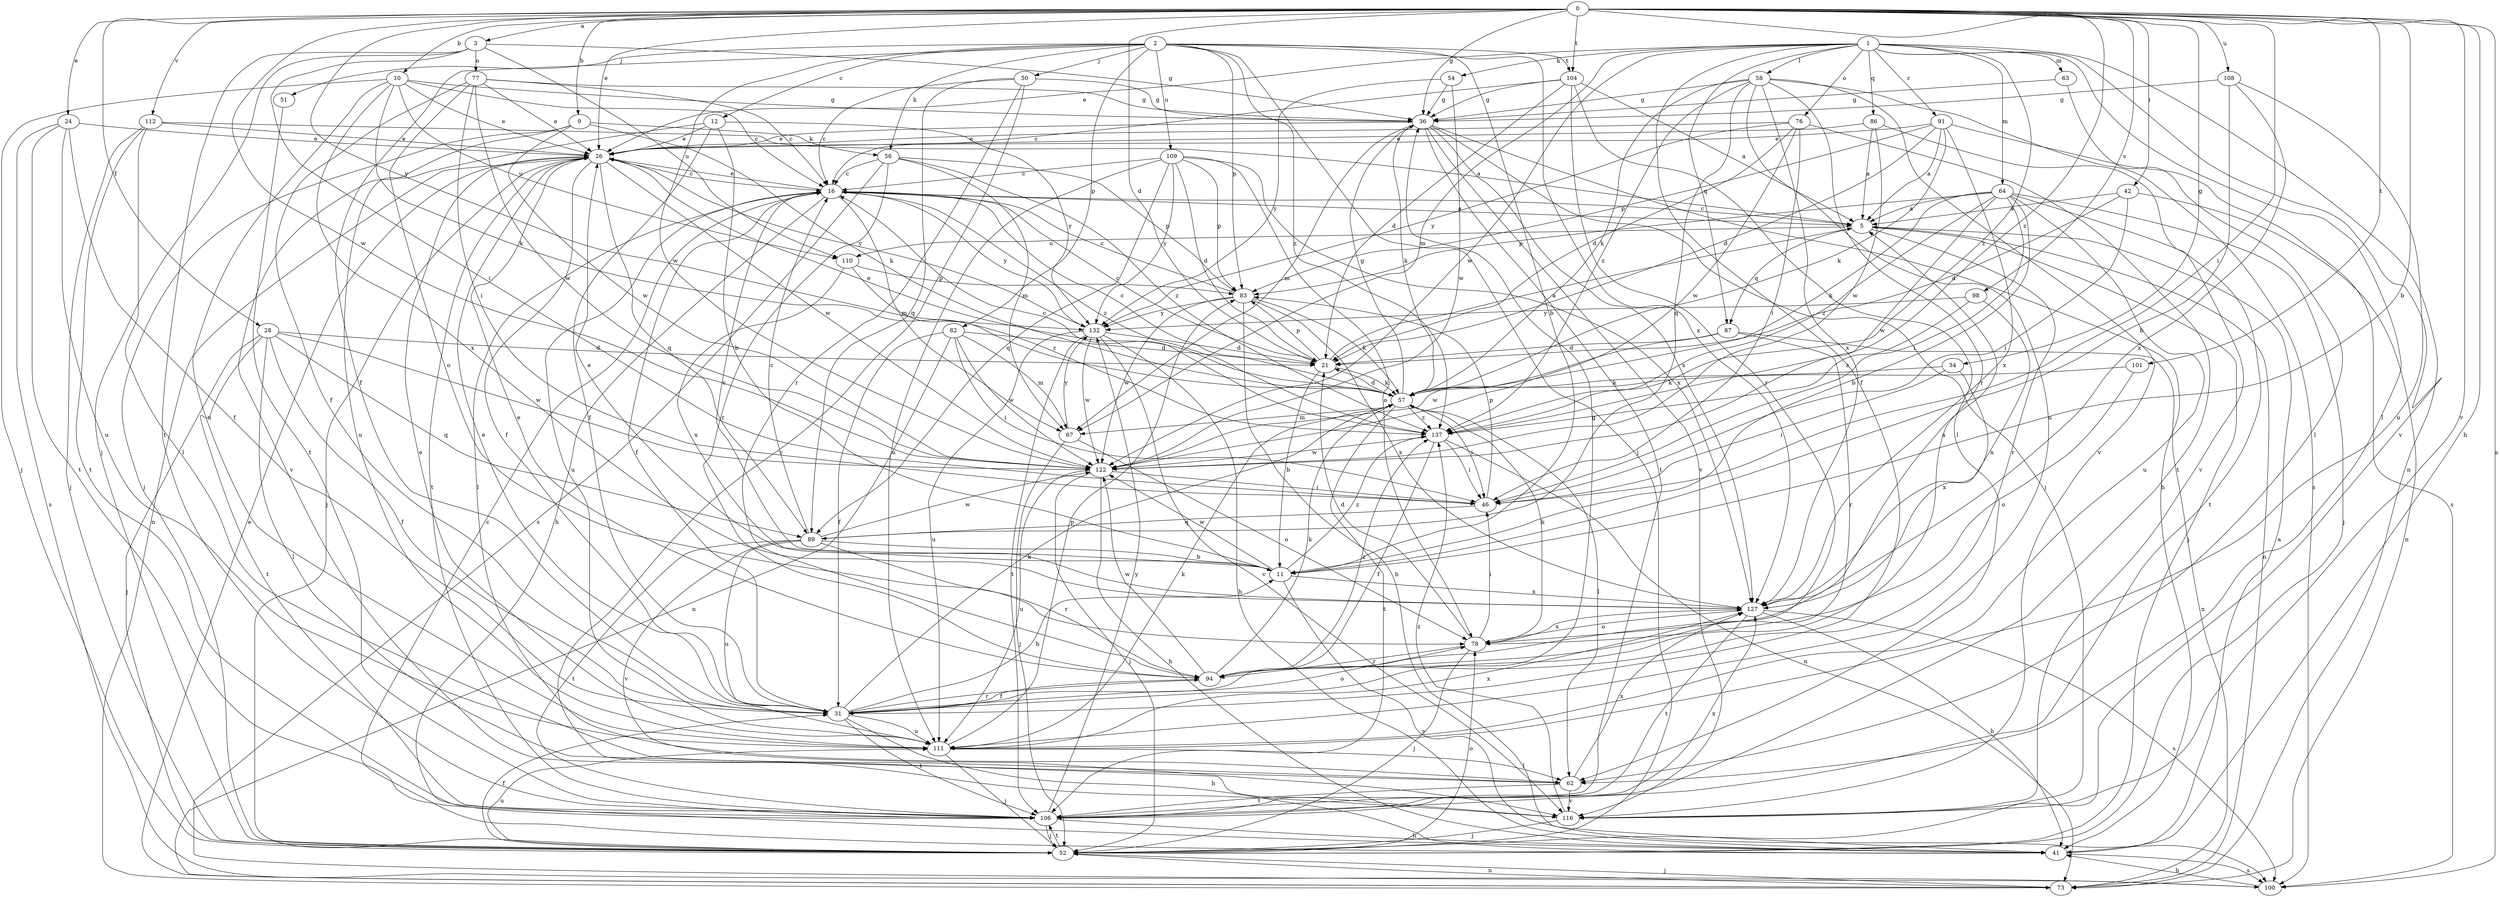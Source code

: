 strict digraph  {
0;
1;
2;
3;
5;
9;
10;
11;
12;
16;
21;
24;
26;
28;
31;
34;
36;
41;
42;
46;
50;
51;
52;
54;
56;
57;
58;
62;
63;
64;
67;
73;
76;
77;
78;
82;
83;
86;
87;
89;
91;
94;
98;
100;
101;
104;
106;
108;
109;
110;
111;
112;
116;
122;
127;
132;
137;
0 -> 3  [label=a];
0 -> 9  [label=b];
0 -> 10  [label=b];
0 -> 11  [label=b];
0 -> 21  [label=d];
0 -> 24  [label=e];
0 -> 26  [label=e];
0 -> 28  [label=f];
0 -> 34  [label=g];
0 -> 36  [label=g];
0 -> 41  [label=h];
0 -> 42  [label=i];
0 -> 46  [label=i];
0 -> 98  [label=s];
0 -> 100  [label=s];
0 -> 101  [label=t];
0 -> 104  [label=t];
0 -> 108  [label=u];
0 -> 112  [label=v];
0 -> 116  [label=v];
0 -> 122  [label=w];
0 -> 132  [label=y];
0 -> 137  [label=z];
1 -> 26  [label=e];
1 -> 31  [label=f];
1 -> 54  [label=k];
1 -> 58  [label=l];
1 -> 62  [label=l];
1 -> 63  [label=m];
1 -> 64  [label=m];
1 -> 67  [label=m];
1 -> 73  [label=n];
1 -> 76  [label=o];
1 -> 86  [label=q];
1 -> 87  [label=q];
1 -> 91  [label=r];
1 -> 116  [label=v];
1 -> 122  [label=w];
1 -> 137  [label=z];
2 -> 11  [label=b];
2 -> 12  [label=c];
2 -> 31  [label=f];
2 -> 50  [label=j];
2 -> 51  [label=j];
2 -> 52  [label=j];
2 -> 56  [label=k];
2 -> 82  [label=p];
2 -> 83  [label=p];
2 -> 104  [label=t];
2 -> 109  [label=u];
2 -> 122  [label=w];
2 -> 127  [label=x];
2 -> 137  [label=z];
3 -> 36  [label=g];
3 -> 46  [label=i];
3 -> 52  [label=j];
3 -> 77  [label=o];
3 -> 106  [label=t];
3 -> 110  [label=u];
5 -> 16  [label=c];
5 -> 52  [label=j];
5 -> 73  [label=n];
5 -> 87  [label=q];
5 -> 94  [label=r];
5 -> 110  [label=u];
9 -> 52  [label=j];
9 -> 56  [label=k];
9 -> 57  [label=k];
9 -> 116  [label=v];
9 -> 122  [label=w];
10 -> 16  [label=c];
10 -> 26  [label=e];
10 -> 36  [label=g];
10 -> 52  [label=j];
10 -> 57  [label=k];
10 -> 110  [label=u];
10 -> 111  [label=u];
10 -> 127  [label=x];
11 -> 16  [label=c];
11 -> 26  [label=e];
11 -> 100  [label=s];
11 -> 122  [label=w];
11 -> 127  [label=x];
11 -> 137  [label=z];
12 -> 11  [label=b];
12 -> 26  [label=e];
12 -> 31  [label=f];
12 -> 111  [label=u];
12 -> 132  [label=y];
16 -> 5  [label=a];
16 -> 26  [label=e];
16 -> 31  [label=f];
16 -> 41  [label=h];
16 -> 62  [label=l];
16 -> 67  [label=m];
16 -> 111  [label=u];
16 -> 132  [label=y];
16 -> 137  [label=z];
21 -> 5  [label=a];
21 -> 11  [label=b];
21 -> 16  [label=c];
21 -> 57  [label=k];
21 -> 83  [label=p];
24 -> 26  [label=e];
24 -> 31  [label=f];
24 -> 100  [label=s];
24 -> 106  [label=t];
24 -> 111  [label=u];
26 -> 16  [label=c];
26 -> 31  [label=f];
26 -> 52  [label=j];
26 -> 73  [label=n];
26 -> 89  [label=q];
26 -> 106  [label=t];
26 -> 122  [label=w];
26 -> 132  [label=y];
28 -> 21  [label=d];
28 -> 31  [label=f];
28 -> 52  [label=j];
28 -> 62  [label=l];
28 -> 89  [label=q];
28 -> 106  [label=t];
28 -> 122  [label=w];
31 -> 11  [label=b];
31 -> 26  [label=e];
31 -> 36  [label=g];
31 -> 41  [label=h];
31 -> 57  [label=k];
31 -> 78  [label=o];
31 -> 94  [label=r];
31 -> 106  [label=t];
31 -> 111  [label=u];
34 -> 46  [label=i];
34 -> 57  [label=k];
34 -> 127  [label=x];
36 -> 26  [label=e];
36 -> 41  [label=h];
36 -> 52  [label=j];
36 -> 57  [label=k];
36 -> 67  [label=m];
36 -> 106  [label=t];
36 -> 116  [label=v];
36 -> 127  [label=x];
41 -> 5  [label=a];
41 -> 16  [label=c];
41 -> 100  [label=s];
42 -> 5  [label=a];
42 -> 21  [label=d];
42 -> 46  [label=i];
42 -> 73  [label=n];
46 -> 83  [label=p];
46 -> 89  [label=q];
50 -> 16  [label=c];
50 -> 36  [label=g];
50 -> 89  [label=q];
50 -> 94  [label=r];
50 -> 116  [label=v];
51 -> 106  [label=t];
52 -> 31  [label=f];
52 -> 73  [label=n];
52 -> 78  [label=o];
52 -> 106  [label=t];
52 -> 111  [label=u];
54 -> 36  [label=g];
54 -> 122  [label=w];
54 -> 132  [label=y];
56 -> 16  [label=c];
56 -> 67  [label=m];
56 -> 83  [label=p];
56 -> 94  [label=r];
56 -> 100  [label=s];
56 -> 137  [label=z];
57 -> 16  [label=c];
57 -> 21  [label=d];
57 -> 26  [label=e];
57 -> 36  [label=g];
57 -> 46  [label=i];
57 -> 62  [label=l];
57 -> 67  [label=m];
57 -> 106  [label=t];
57 -> 137  [label=z];
58 -> 36  [label=g];
58 -> 57  [label=k];
58 -> 89  [label=q];
58 -> 94  [label=r];
58 -> 100  [label=s];
58 -> 111  [label=u];
58 -> 116  [label=v];
58 -> 127  [label=x];
58 -> 137  [label=z];
62 -> 106  [label=t];
62 -> 116  [label=v];
62 -> 127  [label=x];
63 -> 36  [label=g];
63 -> 62  [label=l];
64 -> 5  [label=a];
64 -> 11  [label=b];
64 -> 46  [label=i];
64 -> 52  [label=j];
64 -> 57  [label=k];
64 -> 83  [label=p];
64 -> 106  [label=t];
64 -> 111  [label=u];
64 -> 122  [label=w];
64 -> 137  [label=z];
67 -> 52  [label=j];
67 -> 78  [label=o];
67 -> 132  [label=y];
73 -> 26  [label=e];
73 -> 52  [label=j];
76 -> 21  [label=d];
76 -> 26  [label=e];
76 -> 46  [label=i];
76 -> 106  [label=t];
76 -> 122  [label=w];
76 -> 132  [label=y];
77 -> 16  [label=c];
77 -> 26  [label=e];
77 -> 31  [label=f];
77 -> 36  [label=g];
77 -> 46  [label=i];
77 -> 78  [label=o];
77 -> 122  [label=w];
78 -> 5  [label=a];
78 -> 21  [label=d];
78 -> 46  [label=i];
78 -> 52  [label=j];
78 -> 57  [label=k];
78 -> 94  [label=r];
78 -> 127  [label=x];
82 -> 21  [label=d];
82 -> 31  [label=f];
82 -> 46  [label=i];
82 -> 67  [label=m];
82 -> 73  [label=n];
82 -> 122  [label=w];
83 -> 16  [label=c];
83 -> 41  [label=h];
83 -> 57  [label=k];
83 -> 122  [label=w];
83 -> 127  [label=x];
83 -> 132  [label=y];
86 -> 5  [label=a];
86 -> 26  [label=e];
86 -> 116  [label=v];
86 -> 122  [label=w];
87 -> 21  [label=d];
87 -> 73  [label=n];
87 -> 94  [label=r];
87 -> 122  [label=w];
89 -> 11  [label=b];
89 -> 16  [label=c];
89 -> 94  [label=r];
89 -> 106  [label=t];
89 -> 111  [label=u];
89 -> 116  [label=v];
89 -> 122  [label=w];
91 -> 5  [label=a];
91 -> 21  [label=d];
91 -> 26  [label=e];
91 -> 57  [label=k];
91 -> 83  [label=p];
91 -> 100  [label=s];
91 -> 127  [label=x];
94 -> 26  [label=e];
94 -> 31  [label=f];
94 -> 57  [label=k];
94 -> 122  [label=w];
94 -> 137  [label=z];
98 -> 127  [label=x];
98 -> 132  [label=y];
98 -> 137  [label=z];
100 -> 41  [label=h];
101 -> 57  [label=k];
101 -> 78  [label=o];
104 -> 5  [label=a];
104 -> 16  [label=c];
104 -> 21  [label=d];
104 -> 36  [label=g];
104 -> 62  [label=l];
104 -> 94  [label=r];
106 -> 41  [label=h];
106 -> 52  [label=j];
106 -> 127  [label=x];
106 -> 132  [label=y];
108 -> 11  [label=b];
108 -> 36  [label=g];
108 -> 111  [label=u];
108 -> 127  [label=x];
109 -> 16  [label=c];
109 -> 21  [label=d];
109 -> 78  [label=o];
109 -> 83  [label=p];
109 -> 89  [label=q];
109 -> 111  [label=u];
109 -> 127  [label=x];
109 -> 132  [label=y];
110 -> 83  [label=p];
110 -> 127  [label=x];
110 -> 137  [label=z];
111 -> 26  [label=e];
111 -> 52  [label=j];
111 -> 57  [label=k];
111 -> 62  [label=l];
111 -> 83  [label=p];
111 -> 127  [label=x];
112 -> 5  [label=a];
112 -> 26  [label=e];
112 -> 52  [label=j];
112 -> 62  [label=l];
112 -> 106  [label=t];
116 -> 52  [label=j];
116 -> 137  [label=z];
122 -> 41  [label=h];
122 -> 46  [label=i];
122 -> 52  [label=j];
122 -> 111  [label=u];
127 -> 41  [label=h];
127 -> 78  [label=o];
127 -> 100  [label=s];
127 -> 106  [label=t];
132 -> 21  [label=d];
132 -> 41  [label=h];
132 -> 106  [label=t];
132 -> 111  [label=u];
132 -> 116  [label=v];
132 -> 122  [label=w];
137 -> 16  [label=c];
137 -> 31  [label=f];
137 -> 46  [label=i];
137 -> 73  [label=n];
137 -> 122  [label=w];
}
